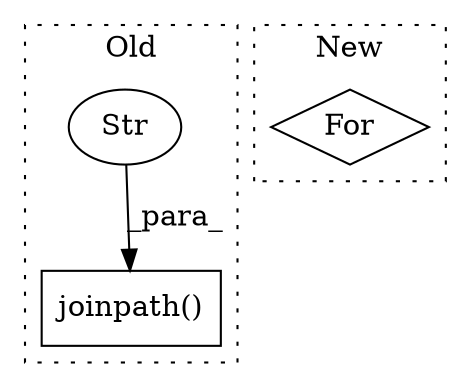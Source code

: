 digraph G {
subgraph cluster0 {
1 [label="joinpath()" a="75" s="682,721" l="22,1" shape="box"];
3 [label="Str" a="66" s="704" l="17" shape="ellipse"];
label = "Old";
style="dotted";
}
subgraph cluster1 {
2 [label="For" a="107" s="831,848" l="4,14" shape="diamond"];
label = "New";
style="dotted";
}
3 -> 1 [label="_para_"];
}
